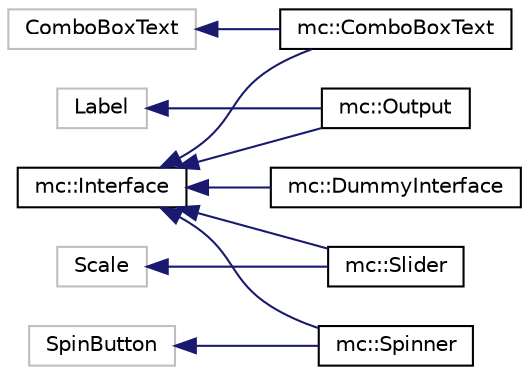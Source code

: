 digraph "Graphical Class Hierarchy"
{
  edge [fontname="Helvetica",fontsize="10",labelfontname="Helvetica",labelfontsize="10"];
  node [fontname="Helvetica",fontsize="10",shape=record];
  rankdir="LR";
  Node1 [label="ComboBoxText",height=0.2,width=0.4,color="grey75", fillcolor="white", style="filled"];
  Node1 -> Node2 [dir="back",color="midnightblue",fontsize="10",style="solid",fontname="Helvetica"];
  Node2 [label="mc::ComboBoxText",height=0.2,width=0.4,color="black", fillcolor="white", style="filled",URL="$classmc_1_1ComboBoxText.html"];
  Node3 [label="mc::Interface",height=0.2,width=0.4,color="black", fillcolor="white", style="filled",URL="$classmc_1_1Interface.html"];
  Node3 -> Node2 [dir="back",color="midnightblue",fontsize="10",style="solid",fontname="Helvetica"];
  Node3 -> Node4 [dir="back",color="midnightblue",fontsize="10",style="solid",fontname="Helvetica"];
  Node4 [label="mc::DummyInterface",height=0.2,width=0.4,color="black", fillcolor="white", style="filled",URL="$classmc_1_1DummyInterface.html"];
  Node3 -> Node5 [dir="back",color="midnightblue",fontsize="10",style="solid",fontname="Helvetica"];
  Node5 [label="mc::Output",height=0.2,width=0.4,color="black", fillcolor="white", style="filled",URL="$classmc_1_1Output.html"];
  Node3 -> Node6 [dir="back",color="midnightblue",fontsize="10",style="solid",fontname="Helvetica"];
  Node6 [label="mc::Slider",height=0.2,width=0.4,color="black", fillcolor="white", style="filled",URL="$classmc_1_1Slider.html"];
  Node3 -> Node7 [dir="back",color="midnightblue",fontsize="10",style="solid",fontname="Helvetica"];
  Node7 [label="mc::Spinner",height=0.2,width=0.4,color="black", fillcolor="white", style="filled",URL="$classmc_1_1Spinner.html"];
  Node8 [label="Label",height=0.2,width=0.4,color="grey75", fillcolor="white", style="filled"];
  Node8 -> Node5 [dir="back",color="midnightblue",fontsize="10",style="solid",fontname="Helvetica"];
  Node9 [label="Scale",height=0.2,width=0.4,color="grey75", fillcolor="white", style="filled"];
  Node9 -> Node6 [dir="back",color="midnightblue",fontsize="10",style="solid",fontname="Helvetica"];
  Node10 [label="SpinButton",height=0.2,width=0.4,color="grey75", fillcolor="white", style="filled"];
  Node10 -> Node7 [dir="back",color="midnightblue",fontsize="10",style="solid",fontname="Helvetica"];
}
